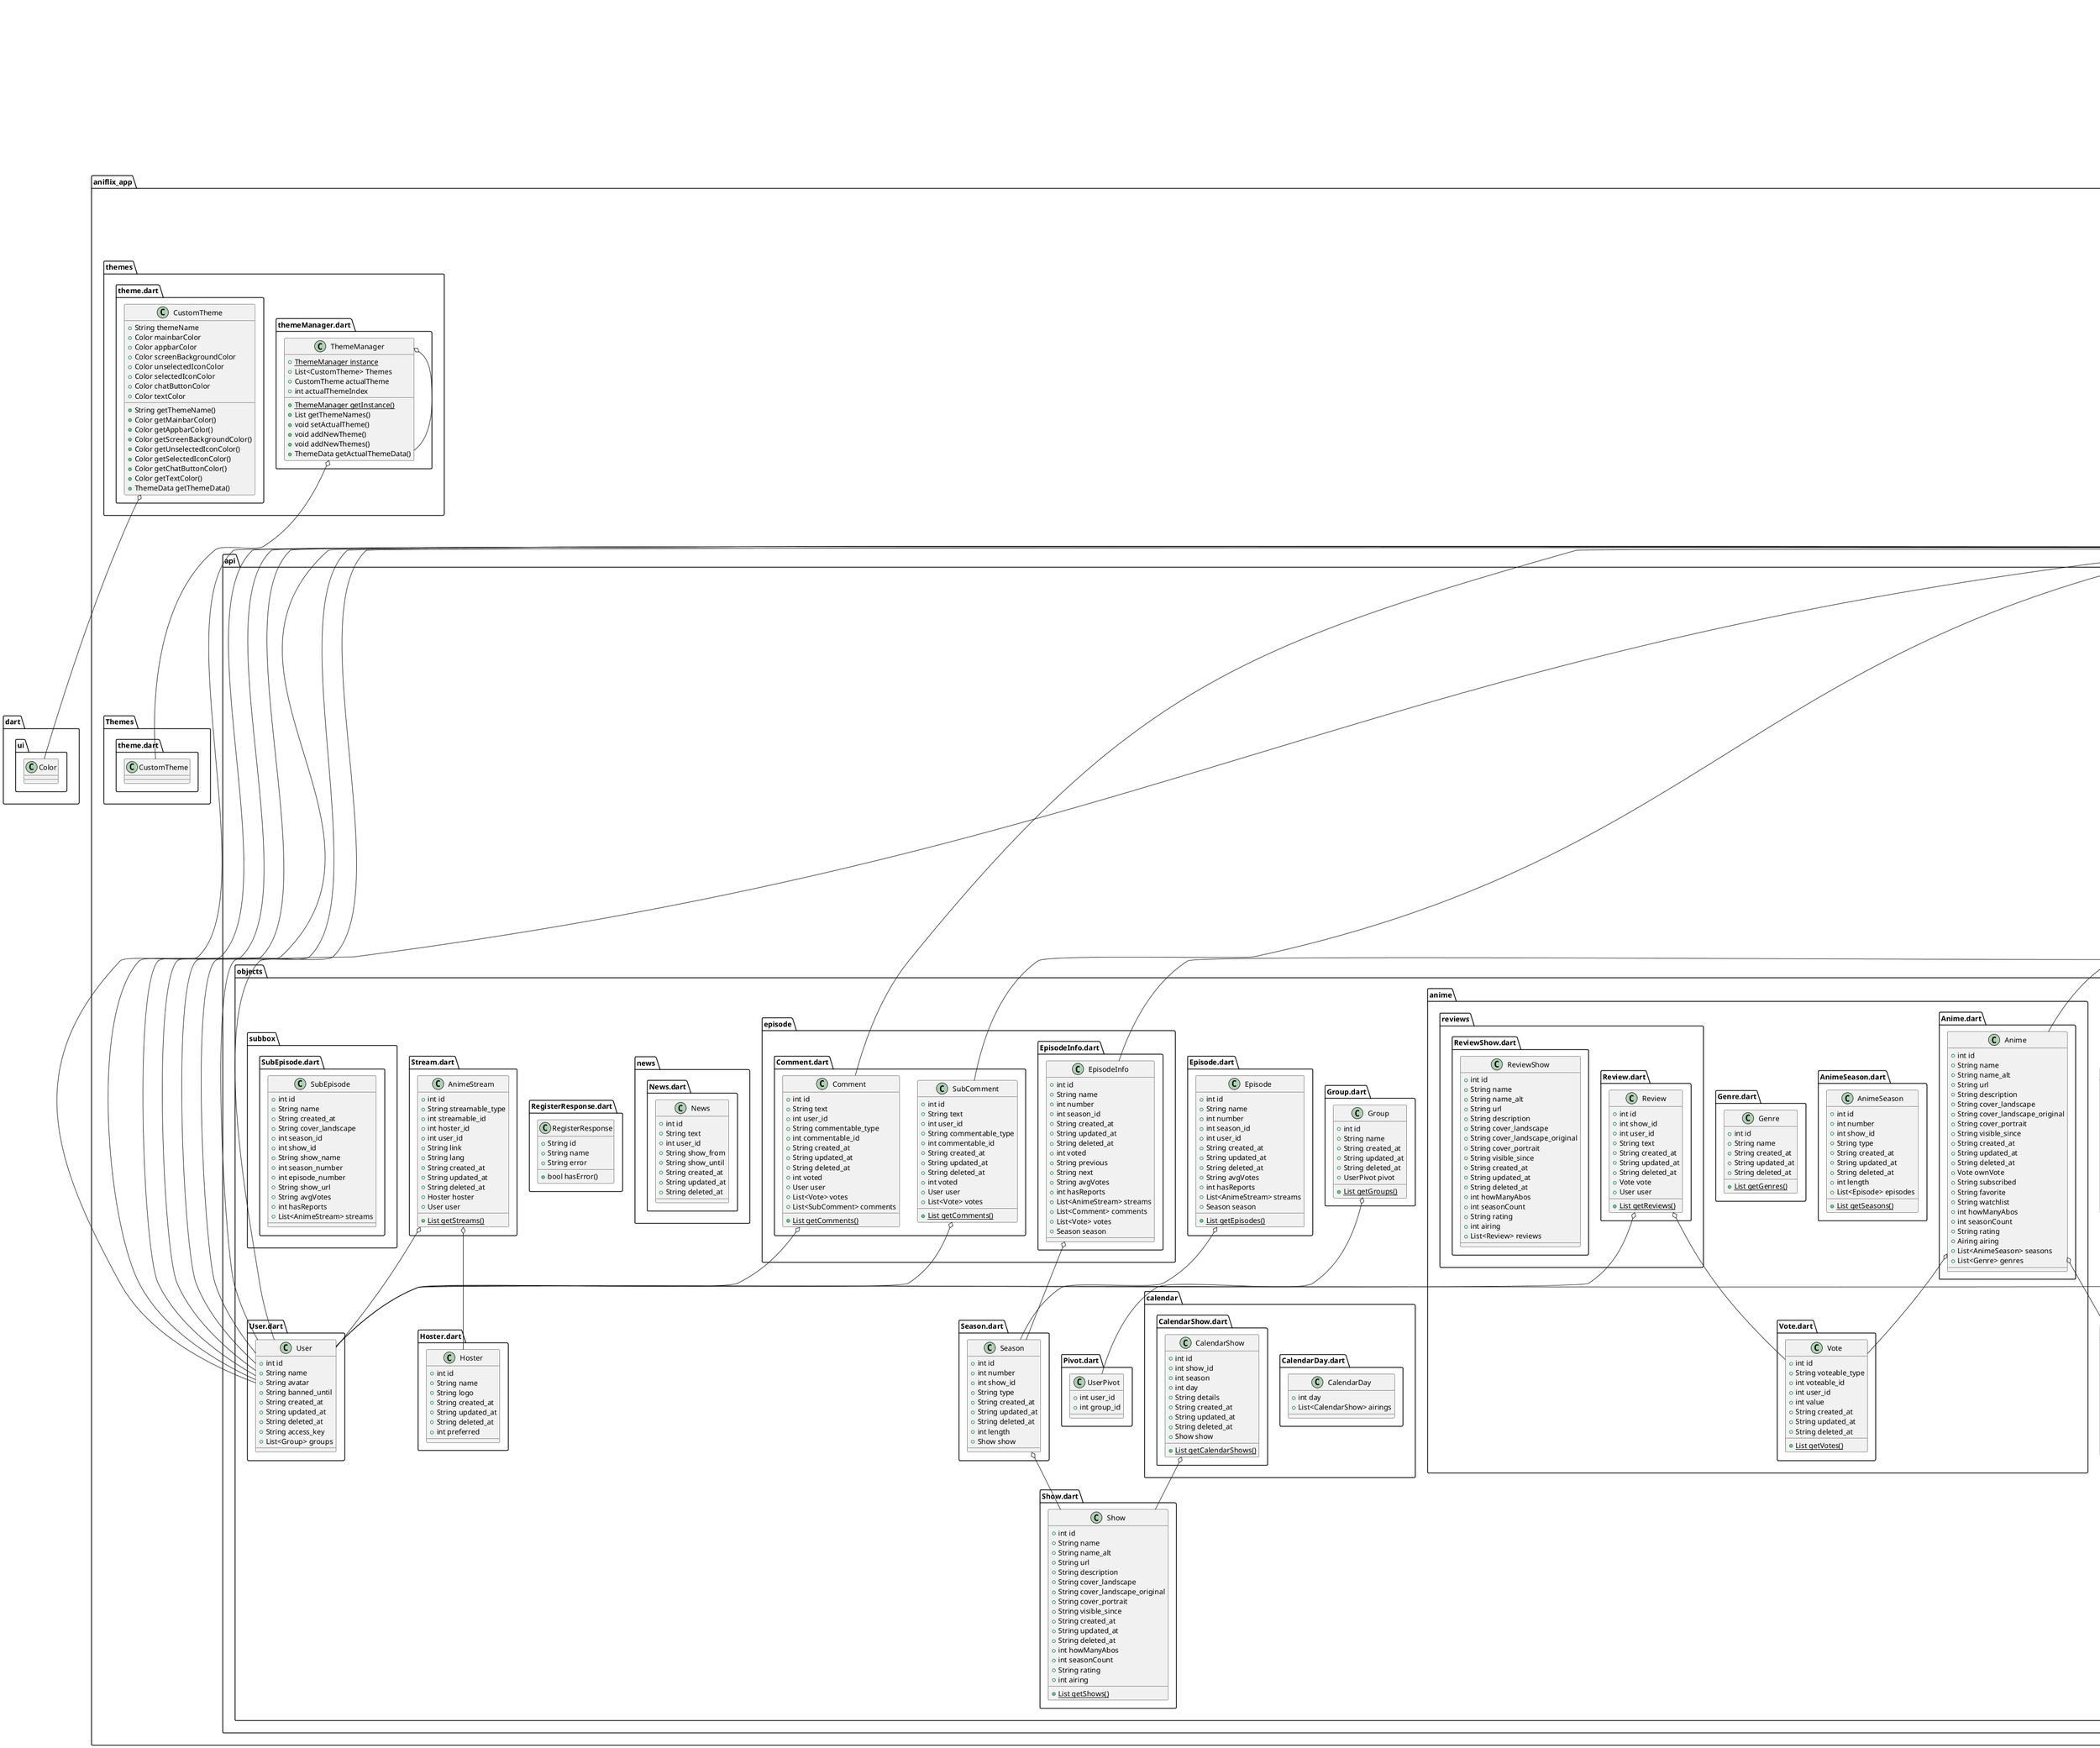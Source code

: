 @startuml
set namespaceSeparator ::

class "aniflix_app::api::APIManager.dart::APIManager" {
  {static} +LoginResponse login
  {static} +Future getNews()
  {static} +Future getCalendarData()
  {static} +Future getSubData()
  {static} +Future getAirings()
  {static} +Future getNewShows()
  {static} +Future getDiscover()
  {static} +Future getAnime()
  {static} +Future getAllShows()
  {static} +Future getAllShowsByGenres()
  {static} +Future getEpisode()
  {static} +Future getEpisodeInfo()
  {static} +Future getReviews()
  {static} +void createReview()
  {static} +Future getContinue()
  {static} +Future getHomeData()
  {static} +Future getAnimeListData()
  {static} +Future loginRequest()
  {static} +Future getUser()
  {static} +void setShowVote()
  {static} +void setEpisodeVote()
  {static} +void setCommentVote()
  {static} +void setSubscription()
  {static} +void setWatchlist()
  {static} +Future getWatchlist()
  {static} +Future getHistory()
  {static} +void setFavourite()
  {static} +Future getFavourite()
  {static} -Future _getRequest()
  {static} -Future _postRequest()
  {static} -Future _authDeleteRequest()
  {static} -Future _authPostRequest()
  {static} -Future _authGetRequest()
}

"aniflix_app::api::APIManager.dart::APIManager" o-- "aniflix_app::api::objects::LoginResponse.dart::LoginResponse"

class "aniflix_app::api::objects::Airing.dart::Airing" {
  +int id
  +int show_id
  +int season
  +int day
  +String details
  +String created_at
  +String updated_at
  +String deleted_at
}

class "aniflix_app::api::objects::allanime::genrewithshow.dart::GenreWithShows" {
  +int id
  +String name
  +String created_at
  +String updated_at
  +String deleted_at
  +List<Show> shows
}

class "aniflix_app::api::objects::anime::Anime.dart::Anime" {
  +int id
  +String name
  +String name_alt
  +String url
  +String description
  +String cover_landscape
  +String cover_landscape_original
  +String cover_portrait
  +String visible_since
  +String created_at
  +String updated_at
  +String deleted_at
  +Vote ownVote
  +String subscribed
  +String favorite
  +String watchlist
  +int howManyAbos
  +int seasonCount
  +String rating
  +Airing airing
  +List<AnimeSeason> seasons
  +List<Genre> genres
}

"aniflix_app::api::objects::anime::Anime.dart::Anime" o-- "aniflix_app::api::objects::anime::Vote.dart::Vote"
"aniflix_app::api::objects::anime::Anime.dart::Anime" o-- "aniflix_app::api::objects::Airing.dart::Airing"

class "aniflix_app::api::objects::anime::AnimeSeason.dart::AnimeSeason" {
  +int id
  +int number
  +int show_id
  +String type
  +String created_at
  +String updated_at
  +String deleted_at
  +int length
  +List<Episode> episodes
  {static} +List getSeasons()
}

class "aniflix_app::api::objects::anime::Genre.dart::Genre" {
  +int id
  +String name
  +String created_at
  +String updated_at
  +String deleted_at
  {static} +List getGenres()
}

class "aniflix_app::api::objects::anime::reviews::Review.dart::Review" {
  +int id
  +int show_id
  +int user_id
  +String text
  +String created_at
  +String updated_at
  +String deleted_at
  +Vote vote
  +User user
  {static} +List getReviews()
}

"aniflix_app::api::objects::anime::reviews::Review.dart::Review" o-- "aniflix_app::api::objects::anime::Vote.dart::Vote"
"aniflix_app::api::objects::anime::reviews::Review.dart::Review" o-- "aniflix_app::api::objects::User.dart::User"

class "aniflix_app::api::objects::anime::reviews::ReviewShow.dart::ReviewShow" {
  +int id
  +String name
  +String name_alt
  +String url
  +String description
  +String cover_landscape
  +String cover_landscape_original
  +String cover_portrait
  +String visible_since
  +String created_at
  +String updated_at
  +String deleted_at
  +int howManyAbos
  +int seasonCount
  +String rating
  +int airing
  +List<Review> reviews
}

class "aniflix_app::api::objects::anime::Vote.dart::Vote" {
  +int id
  +String voteable_type
  +int voteable_id
  +int user_id
  +int value
  +String created_at
  +String updated_at
  +String deleted_at
  {static} +List getVotes()
}

class "aniflix_app::api::objects::calendar::CalendarDay.dart::CalendarDay" {
  +int day
  +List<CalendarShow> airings
}

class "aniflix_app::api::objects::calendar::CalendarShow.dart::CalendarShow" {
  +int id
  +int show_id
  +int season
  +int day
  +String details
  +String created_at
  +String updated_at
  +String deleted_at
  +Show show
  {static} +List getCalendarShows()
}

"aniflix_app::api::objects::calendar::CalendarShow.dart::CalendarShow" o-- "aniflix_app::api::objects::Show.dart::Show"

class "aniflix_app::api::objects::episode::Comment.dart::Comment" {
  +int id
  +String text
  +int user_id
  +String commentable_type
  +int commentable_id
  +String created_at
  +String updated_at
  +String deleted_at
  +int voted
  +User user
  +List<Vote> votes
  +List<SubComment> comments
  {static} +List getComments()
}

"aniflix_app::api::objects::episode::Comment.dart::Comment" o-- "aniflix_app::api::objects::User.dart::User"

class "aniflix_app::api::objects::episode::Comment.dart::SubComment" {
  +int id
  +String text
  +int user_id
  +String commentable_type
  +int commentable_id
  +String created_at
  +String updated_at
  +String deleted_at
  +int voted
  +User user
  +List<Vote> votes
  {static} +List getComments()
}

"aniflix_app::api::objects::episode::Comment.dart::SubComment" o-- "aniflix_app::api::objects::User.dart::User"

class "aniflix_app::api::objects::episode::EpisodeInfo.dart::EpisodeInfo" {
  +int id
  +String name
  +int number
  +int season_id
  +String created_at
  +String updated_at
  +String deleted_at
  +int voted
  +String previous
  +String next
  +String avgVotes
  +int hasReports
  +List<AnimeStream> streams
  +List<Comment> comments
  +List<Vote> votes
  +Season season
}

"aniflix_app::api::objects::episode::EpisodeInfo.dart::EpisodeInfo" o-- "aniflix_app::api::objects::Season.dart::Season"

class "aniflix_app::api::objects::Episode.dart::Episode" {
  +int id
  +String name
  +int number
  +int season_id
  +int user_id
  +String created_at
  +String updated_at
  +String deleted_at
  +String avgVotes
  +int hasReports
  +List<AnimeStream> streams
  +Season season
  {static} +List getEpisodes()
}

"aniflix_app::api::objects::Episode.dart::Episode" o-- "aniflix_app::api::objects::Season.dart::Season"

class "aniflix_app::api::objects::Group.dart::Group" {
  +int id
  +String name
  +String created_at
  +String updated_at
  +String deleted_at
  +UserPivot pivot
  {static} +List getGroups()
}

"aniflix_app::api::objects::Group.dart::Group" o-- "aniflix_app::api::objects::Pivot.dart::UserPivot"

class "aniflix_app::api::objects::Hoster.dart::Hoster" {
  +int id
  +String name
  +String logo
  +String created_at
  +String updated_at
  +String deleted_at
  +int preferred
}

class "aniflix_app::api::objects::LoginResponse.dart::LoginResponse" {
  +String access_token
  +String token_type
  +int expires_in
  +String error
  +bool hasError()
}

class "aniflix_app::api::objects::news::News.dart::News" {
  +int id
  +String text
  +int user_id
  +String show_from
  +String show_until
  +String created_at
  +String updated_at
  +String deleted_at
}

class "aniflix_app::api::objects::Pivot.dart::UserPivot" {
  +int user_id
  +int group_id
}

class "aniflix_app::api::objects::RegisterResponse.dart::RegisterResponse" {
  +String id
  +String name
  +String error
  +bool hasError()
}

class "aniflix_app::api::objects::Season.dart::Season" {
  +int id
  +int number
  +int show_id
  +String type
  +String created_at
  +String updated_at
  +String deleted_at
  +int length
  +Show show
}

"aniflix_app::api::objects::Season.dart::Season" o-- "aniflix_app::api::objects::Show.dart::Show"

class "aniflix_app::api::objects::Show.dart::Show" {
  +int id
  +String name
  +String name_alt
  +String url
  +String description
  +String cover_landscape
  +String cover_landscape_original
  +String cover_portrait
  +String visible_since
  +String created_at
  +String updated_at
  +String deleted_at
  +int howManyAbos
  +int seasonCount
  +String rating
  +int airing
  {static} +List getShows()
}

class "aniflix_app::api::objects::Stream.dart::AnimeStream" {
  +int id
  +String streamable_type
  +int streamable_id
  +int hoster_id
  +int user_id
  +String link
  +String lang
  +String created_at
  +String updated_at
  +String deleted_at
  +Hoster hoster
  +User user
  {static} +List getStreams()
}

"aniflix_app::api::objects::Stream.dart::AnimeStream" o-- "aniflix_app::api::objects::Hoster.dart::Hoster"
"aniflix_app::api::objects::Stream.dart::AnimeStream" o-- "aniflix_app::api::objects::User.dart::User"

class "aniflix_app::api::objects::subbox::SubEpisode.dart::SubEpisode" {
  +int id
  +String name
  +String created_at
  +String cover_landscape
  +int season_id
  +int show_id
  +String show_name
  +int season_number
  +int episode_number
  +String show_url
  +String avgVotes
  +int hasReports
  +List<AnimeStream> streams
}

class "aniflix_app::api::objects::User.dart::User" {
  +int id
  +String name
  +String avatar
  +String banned_until
  +String created_at
  +String updated_at
  +String deleted_at
  +String access_key
  +List<Group> groups
}

class "aniflix_app::components::appbars::customappbar.dart::AniflixAppbar" {
}

"flutter::src::material::app_bar.dart::AppBar" <|-- "aniflix_app::components::appbars::customappbar.dart::AniflixAppbar"

class "aniflix_app::components::custom::comments::AnswerCommentComponent.dart::AnswerCommentComponent" {
  +User user
  +AnswerCommentComponentState createState()
}

"aniflix_app::components::custom::comments::AnswerCommentComponent.dart::AnswerCommentComponent" o-- "aniflix_app::api::objects::User.dart::User"
"flutter::src::widgets::framework.dart::StatefulWidget" <|-- "aniflix_app::components::custom::comments::AnswerCommentComponent.dart::AnswerCommentComponent"

class "aniflix_app::components::custom::comments::AnswerCommentComponent.dart::AnswerCommentComponentState" {
  +User user
  +Widget build()
}

"aniflix_app::components::custom::comments::AnswerCommentComponent.dart::AnswerCommentComponentState" o-- "aniflix_app::api::objects::User.dart::User"
"flutter::src::widgets::framework.dart::State<T>" <|-- "aniflix_app::components::custom::comments::AnswerCommentComponent.dart::AnswerCommentComponentState"

class "aniflix_app::components::custom::comments::CommentComponent.dart::CommentComponent" {
  +User user
  +EpisodeScreenState episodeState
  +CommentComponentState createState()
}

"aniflix_app::components::custom::comments::CommentComponent.dart::CommentComponent" o-- "aniflix_app::api::objects::User.dart::User"
"aniflix_app::components::custom::comments::CommentComponent.dart::CommentComponent" o-- "aniflix_app::components::screens::episode.dart::EpisodeScreenState"
"flutter::src::widgets::framework.dart::StatefulWidget" <|-- "aniflix_app::components::custom::comments::CommentComponent.dart::CommentComponent"

class "aniflix_app::components::custom::comments::CommentComponent.dart::CommentComponentState" {
  +User user
  +EpisodeScreenState episodeState
  +Widget build()
}

"aniflix_app::components::custom::comments::CommentComponent.dart::CommentComponentState" o-- "aniflix_app::api::objects::User.dart::User"
"aniflix_app::components::custom::comments::CommentComponent.dart::CommentComponentState" o-- "aniflix_app::components::screens::episode.dart::EpisodeScreenState"
"flutter::src::widgets::framework.dart::State<T>" <|-- "aniflix_app::components::custom::comments::CommentComponent.dart::CommentComponentState"

class "aniflix_app::components::custom::comments::commentContainer.dart::CommentContainer" {
  +Comment comment
  +User user
  +CommentContainerState createState()
}

"aniflix_app::components::custom::comments::commentContainer.dart::CommentContainer" o-- "aniflix_app::api::objects::episode::Comment.dart::Comment"
"aniflix_app::components::custom::comments::commentContainer.dart::CommentContainer" o-- "aniflix_app::api::objects::User.dart::User"
"flutter::src::widgets::framework.dart::StatefulWidget" <|-- "aniflix_app::components::custom::comments::commentContainer.dart::CommentContainer"

class "aniflix_app::components::custom::comments::commentContainer.dart::CommentContainerState" {
  +int id
  +String text
  +User user
  +List<SubComment> subComments
  +List<Vote> votes
  +String createdAt
  +int voted
  -String _actualVote
  +List<String> possibleVotes
  -int _numberOfUpVotes
  -int _numberOfDownVotes
  -bool _isReported
  +dynamic reports
  +User currentUser
  +dynamic getSubCommentsAsContainers()
  +dynamic report()
  +dynamic makeUpVote()
  +dynamic makeDownVote()
  +dynamic sortVotes()
  +Widget build()
}

"aniflix_app::components::custom::comments::commentContainer.dart::CommentContainerState" o-- "aniflix_app::api::objects::User.dart::User"
"flutter::src::widgets::framework.dart::State<T>" <|-- "aniflix_app::components::custom::comments::commentContainer.dart::CommentContainerState"

class "aniflix_app::components::custom::comments::SubCommentContainer.dart::SubCommentContainer" {
  +SubComment comment
  +User user
  +SubCommentContainerState createState()
}

"aniflix_app::components::custom::comments::SubCommentContainer.dart::SubCommentContainer" o-- "aniflix_app::api::objects::episode::Comment.dart::SubComment"
"aniflix_app::components::custom::comments::SubCommentContainer.dart::SubCommentContainer" o-- "aniflix_app::api::objects::User.dart::User"
"flutter::src::widgets::framework.dart::StatefulWidget" <|-- "aniflix_app::components::custom::comments::SubCommentContainer.dart::SubCommentContainer"

class "aniflix_app::components::custom::comments::SubCommentContainer.dart::SubCommentContainerState" {
  +int id
  +String text
  +User user
  +List<SubComment> subComments
  +List<Vote> votes
  +String createdAt
  +int voted
  -String _actualVote
  +List<String> possibleVotes
  -int _numberOfUpVotes
  -int _numberOfDownVotes
  -bool _isReported
  +User currentUser
  +dynamic getSubCommentsAsContainers()
  +dynamic report()
  +dynamic makeUpVote()
  +dynamic makeDownVote()
  +dynamic sortVotes()
  +Widget build()
}

"aniflix_app::components::custom::comments::SubCommentContainer.dart::SubCommentContainerState" o-- "aniflix_app::api::objects::User.dart::User"
"flutter::src::widgets::framework.dart::State<T>" <|-- "aniflix_app::components::custom::comments::SubCommentContainer.dart::SubCommentContainerState"

class "aniflix_app::components::custom::slider::slider_with_headline.dart::HeadlineSlider" {
  +String title
  +List<SliderElement> elements
  +double aspectRatio
}

"flutter::src::widgets::container.dart::Container" <|-- "aniflix_app::components::custom::slider::slider_with_headline.dart::HeadlineSlider"

class "aniflix_app::components::custom::text::highlighted_text_box.dart::HighlightedTextBox" {
}

"flutter::src::widgets::container.dart::Container" <|-- "aniflix_app::components::custom::text::highlighted_text_box.dart::HighlightedTextBox"

class "aniflix_app::components::navigationbars::mainbar.dart::AniflixNavigationbar" {
  {static} +dynamic getItems()
  +BottomNavState createState()
}

"bmnav::bmnav.dart::BottomNav" <|-- "aniflix_app::components::navigationbars::mainbar.dart::AniflixNavigationbar"

class "aniflix_app::components::navigationbars::mainbar.dart::AniflixNavState" {
  +int currentIndex
  +IconStyle iconStyle
  +LabelStyle labelStyle
  +Widget build()
  +dynamic onItemClick()
  +dynamic parseLabel()
}

"aniflix_app::components::navigationbars::mainbar.dart::AniflixNavState" o-- "bmnav::bmnav.dart::IconStyle"
"aniflix_app::components::navigationbars::mainbar.dart::AniflixNavState" o-- "bmnav::bmnav.dart::LabelStyle"
"bmnav::bmnav.dart::BottomNavState" <|-- "aniflix_app::components::navigationbars::mainbar.dart::AniflixNavState"

class "aniflix_app::components::navigationbars::mainbar.dart::AniflixNavItem" {
  +Key key
  +bool selected
  +Widget build()
}

"aniflix_app::components::navigationbars::mainbar.dart::AniflixNavItem" o-- "flutter::src::foundation::key.dart::Key"
"bmnav::bmnav.dart::BMNavItem" <|-- "aniflix_app::components::navigationbars::mainbar.dart::AniflixNavItem"

class "aniflix_app::components::screens::anime.dart::AnimeScreen" {
  +dynamic name
  +MainWidgetState state
  +AnimeScreenState createState()
}

"aniflix_app::components::screens::anime.dart::AnimeScreen" o-- "aniflix_app::main.dart::MainWidgetState"
"flutter::src::widgets::framework.dart::StatefulWidget" <|-- "aniflix_app::components::screens::anime.dart::AnimeScreen"

class "aniflix_app::components::screens::anime.dart::AnimeScreenState" {
  +MainWidgetState state
  +Future<Anime> anime
  +List<TextboxSliderElement> test
  +List<String> genreNames
  -bool _isSubscribed
  -int _actualSeason
  -bool _isInWatchlist
  -bool _isFavorite
  -bool _useData
  +dynamic toggleSubButton()
  +dynamic changeSeason()
  +dynamic addToWatchlist()
  +dynamic addAsFavorite()
  +Widget build()
}

"aniflix_app::components::screens::anime.dart::AnimeScreenState" o-- "aniflix_app::main.dart::MainWidgetState"
"flutter::src::widgets::framework.dart::State<T>" <|-- "aniflix_app::components::screens::anime.dart::AnimeScreenState"

class "aniflix_app::components::screens::anime.dart::AnimeInfo" {
  +Anime anime
  +Widget build()
}

"aniflix_app::components::screens::anime.dart::AnimeInfo" o-- "aniflix_app::api::objects::anime::Anime.dart::Anime"
"flutter::src::widgets::container.dart::Container" <|-- "aniflix_app::components::screens::anime.dart::AnimeInfo"

class "aniflix_app::components::screens::anime.dart::AnimeDescription" {
  +String description
  +Widget build()
}

"flutter::src::widgets::container.dart::Container" <|-- "aniflix_app::components::screens::anime.dart::AnimeDescription"

class "aniflix_app::components::screens::anime.dart::GetSeasonsAsDropdownList" {
  +int seasonCount
  +List<AnimeSeason> seasons
  +List getItems()
}

class "aniflix_app::components::screens::anime.dart::EpisodeList" {
  +List getEpisodesAsList()
}

"flutter::src::widgets::container.dart::Container" <|-- "aniflix_app::components::screens::anime.dart::EpisodeList"

class "aniflix_app::components::screens::animelist.dart::AnimeListData" {
  +List<Show> allShows
  +List<GenreWithShows> allShowsWithGenres
}

class "aniflix_app::components::screens::animelist.dart::AnimeList" {
  +MainWidgetState state
  +AnimeListState createState()
}

"aniflix_app::components::screens::animelist.dart::AnimeList" o-- "aniflix_app::main.dart::MainWidgetState"
"flutter::src::widgets::framework.dart::StatefulWidget" <|-- "aniflix_app::components::screens::animelist.dart::AnimeList"

class "aniflix_app::components::screens::animelist.dart::AnimeListState" {
  +MainWidgetState state
  +Future<AnimeListData> animeListData
  +List<String> filterCriteria
  -bool _onlyAiring
  -int _actualFilterCriteria
  +List<Widget> sortedGenre
  +List<Widget> sortedAZ
  +List<Widget> sortedBewertung
  +List<Widget> sortedAbos
  +List<Widget> sortedGenreAiring
  +List<Widget> sortedAZAiring
  +List<Widget> sortedBewertungAiring
  +List<Widget> sortedAbosAiring
  -List<Widget> _actualSortedAnimeList
  +dynamic changeCheckbox()
  +dynamic changeActualFilterCriteria()
  +dynamic updateAnimeList()
  +Widget build()
  +List getFilterCriteriaAsDropdownList()
  +List getAllAnimeAsSortedList()
}

"aniflix_app::components::screens::animelist.dart::AnimeListState" o-- "aniflix_app::main.dart::MainWidgetState"
"flutter::src::widgets::framework.dart::State<T>" <|-- "aniflix_app::components::screens::animelist.dart::AnimeListState"

class "aniflix_app::components::screens::calendar.dart::Calendar" {
  +MainWidgetState state
  +Future<List<CalendarDay>> calendarData
  +List<SliderElement> monday
  +List<SliderElement> tuesday
  +List<SliderElement> wednesday
  +List<SliderElement> thursday
  +List<SliderElement> friday
  +List<SliderElement> saturday
  +List<SliderElement> sunday
  +Widget build()
}

"aniflix_app::components::screens::calendar.dart::Calendar" o-- "aniflix_app::main.dart::MainWidgetState"
"flutter::src::widgets::framework.dart::StatelessWidget" <|-- "aniflix_app::components::screens::calendar.dart::Calendar"

class "aniflix_app::components::screens::episode.dart::EpisodeScreen" {
  +MainWidgetState state
  +String name
  +int season
  +int number
  +EpisodeScreenState createState()
}

"aniflix_app::components::screens::episode.dart::EpisodeScreen" o-- "aniflix_app::main.dart::MainWidgetState"
"flutter::src::widgets::framework.dart::StatefulWidget" <|-- "aniflix_app::components::screens::episode.dart::EpisodeScreen"

class "aniflix_app::components::screens::episode.dart::EpisodeScreenState" {
  +MainWidgetState mainState
  +List<String> languages
  -List<AnimeStream> _links
  -int _language
  -int _hoster
  -String _stream
  -List<DropdownMenuItem<int>> _streams
  -List<String> _hosters
  -bool _isReported
  +List<String> possibleVotes
  -String _actualVote
  -int _numberOfUpVotes
  -int _numberOfDownVotes
  +Future<LoadInfo> episodeInfo
  +List<Comment> commentList
  +dynamic setLanguage()
  +dynamic changeHoster()
  +dynamic updateStream()
  +dynamic report()
  +dynamic makeUpVote()
  +dynamic makeDownVote()
  +dynamic updateEpisodeData()
  +int startState()
  +dynamic addComment()
  +Widget build()
}

"aniflix_app::components::screens::episode.dart::EpisodeScreenState" o-- "aniflix_app::main.dart::MainWidgetState"
"flutter::src::widgets::framework.dart::State<T>" <|-- "aniflix_app::components::screens::episode.dart::EpisodeScreenState"

class "aniflix_app::components::screens::episode.dart::GetStreamsAsDropdownList" {
  +List<AnimeStream> hosters
  +List<DropdownMenuItem<int>> namelist
  +List<AnimeStream> streams
  +List<String> languages
  +int language
  +List getItems()
  +List getHosters()
  +List getStreams()
}

class "aniflix_app::components::screens::episode.dart::GetLanguagesAsDropdownList" {
  +List<AnimeStream> streams
  +List getItems()
}

class "aniflix_app::components::screens::episode.dart::LoadInfo" {
  +User user
  +EpisodeInfo episodeInfo
}

"aniflix_app::components::screens::episode.dart::LoadInfo" o-- "aniflix_app::api::objects::User.dart::User"
"aniflix_app::components::screens::episode.dart::LoadInfo" o-- "aniflix_app::api::objects::episode::EpisodeInfo.dart::EpisodeInfo"

class "aniflix_app::components::screens::favoriten.dart::Favoriten" {
  +Widget build()
}

"flutter::src::widgets::framework.dart::StatelessWidget" <|-- "aniflix_app::components::screens::favoriten.dart::Favoriten"

class "aniflix_app::components::screens::home.dart::Homedata" {
  +List<SliderElement> continues
  +List<SliderElement> airings
  +List<SliderElement> newshows
  +List<SliderElement> discover
}

class "aniflix_app::components::screens::home.dart::Home" {
  +Future<Homedata> homedata
  +Widget build()
}

"flutter::src::widgets::framework.dart::StatelessWidget" <|-- "aniflix_app::components::screens::home.dart::Home"

class "aniflix_app::components::screens::login.dart::Login" {
  +MainWidgetState state
  +TextEditingController emailController
  +TextEditingController passwortController
  +Widget build()
  -dynamic _launchURL()
  +void resetTextController()
  +void showErrorDialog()
}

"aniflix_app::components::screens::login.dart::Login" o-- "aniflix_app::main.dart::MainWidgetState"
"aniflix_app::components::screens::login.dart::Login" o-- "flutter::src::widgets::editable_text.dart::TextEditingController"
"flutter::src::widgets::framework.dart::StatelessWidget" <|-- "aniflix_app::components::screens::login.dart::Login"

class "aniflix_app::components::screens::news.dart::NewsPage" {
  +Future<List<News>> news
  +Widget build()
  +List getNotificationsAsList()
}

"flutter::src::widgets::framework.dart::StatelessWidget" <|-- "aniflix_app::components::screens::news.dart::NewsPage"

class "aniflix_app::components::screens::profil.dart::Profil" {
  +Widget build()
}

"flutter::src::widgets::framework.dart::StatelessWidget" <|-- "aniflix_app::components::screens::profil.dart::Profil"

class "aniflix_app::components::screens::register.dart::Register" {
  +MainWidgetState state
  +TextEditingController usernameController
  +TextEditingController emailController
  +TextEditingController passwortController
  +TextEditingController passwortWiederholenController
  +Widget build()
  +void resetTextController()
}

"aniflix_app::components::screens::register.dart::Register" o-- "aniflix_app::main.dart::MainWidgetState"
"aniflix_app::components::screens::register.dart::Register" o-- "flutter::src::widgets::editable_text.dart::TextEditingController"
"flutter::src::widgets::framework.dart::StatelessWidget" <|-- "aniflix_app::components::screens::register.dart::Register"

class "aniflix_app::components::screens::settings.dart::Settings" {
  +MainWidgetState state
  +Widget build()
}

"aniflix_app::components::screens::settings.dart::Settings" o-- "aniflix_app::main.dart::MainWidgetState"
"flutter::src::widgets::framework.dart::StatelessWidget" <|-- "aniflix_app::components::screens::settings.dart::Settings"

class "aniflix_app::components::screens::subbox.dart::SubBox" {
  +Future<List<SubEpisode>> episodes
  +List<HeadlineSlider> days
  +List<List<SliderElement>> lists
  +dynamic getDays()
  +Widget build()
}

"flutter::src::widgets::framework.dart::StatelessWidget" <|-- "aniflix_app::components::screens::subbox.dart::SubBox"

class "aniflix_app::components::screens::verlauf.dart::Verlauf" {
  +Widget build()
}

"flutter::src::widgets::framework.dart::StatelessWidget" <|-- "aniflix_app::components::screens::verlauf.dart::Verlauf"

class "aniflix_app::components::screens::watchlist.dart::Watchlist" {
  +Widget build()
}

"flutter::src::widgets::framework.dart::StatelessWidget" <|-- "aniflix_app::components::screens::watchlist.dart::Watchlist"

class "aniflix_app::components::slider::carousel::AnimeCarousel.dart::AnimeCarousel" {
}

"carousel_slider::carousel_slider.dart::CarouselSlider" <|-- "aniflix_app::components::slider::carousel::AnimeCarousel.dart::AnimeCarousel"

class "aniflix_app::components::slider::carousel::TextBoxCarousel.dart::TextboxCarousel" {
}

"carousel_slider::carousel_slider.dart::CarouselSlider" <|-- "aniflix_app::components::slider::carousel::TextBoxCarousel.dart::TextboxCarousel"

class "aniflix_app::components::slider::SliderElement.dart::SliderElement" {
  +void Function() onTap
  +String name
  +String description
  +String image
}

"aniflix_app::components::slider::SliderElement.dart::SliderElement" o-- "flutter::src::gestures::tap.dart::void Function()"
"flutter::src::widgets::container.dart::Container" <|-- "aniflix_app::components::slider::SliderElement.dart::SliderElement"

class "aniflix_app::components::slider::TextboxSliderElement.dart::TextboxSliderElement" {
}

"flutter::src::widgets::container.dart::Container" <|-- "aniflix_app::components::slider::TextboxSliderElement.dart::TextboxSliderElement"

class "aniflix_app::main.dart::App" {
  +_AppState createState()
  {static} +void setTheme()
}

"flutter::src::widgets::framework.dart::StatefulWidget" <|-- "aniflix_app::main.dart::App"

class "aniflix_app::main.dart::_AppState" {
  -ThemeData _theme
  +Widget build()
}

"aniflix_app::main.dart::_AppState" o-- "flutter::src::material::theme_data.dart::ThemeData"
"flutter::src::widgets::framework.dart::State<T>" <|-- "aniflix_app::main.dart::_AppState"

class "aniflix_app::main.dart::MainWidget" {
  {static} +MainWidgetState of()
  +MainWidgetState createState()
}

"flutter::src::widgets::framework.dart::StatefulWidget" <|-- "aniflix_app::main.dart::MainWidget"

class "aniflix_app::main.dart::MainWidgetState" {
  +PageStorageBucket bucket
  -Widget _screen
  +int index
  +Future<SharedPreferences> sharedPreferencesData
  +dynamic changePage()
  +Widget build()
  +dynamic showChat()
}

"aniflix_app::main.dart::MainWidgetState" o-- "flutter::src::widgets::page_storage.dart::PageStorageBucket"
"aniflix_app::main.dart::MainWidgetState" o-- "flutter::src::widgets::framework.dart::Widget"
"flutter::src::widgets::framework.dart::State<T>" <|-- "aniflix_app::main.dart::MainWidgetState"

class "aniflix_app::themes::theme.dart::CustomTheme" {
  +String themeName
  +Color mainbarColor
  +Color appbarColor
  +Color screenBackgroundColor
  +Color unselectedIconColor
  +Color selectedIconColor
  +Color chatButtonColor
  +Color textColor
  +String getThemeName()
  +Color getMainbarColor()
  +Color getAppbarColor()
  +Color getScreenBackgroundColor()
  +Color getUnselectedIconColor()
  +Color getSelectedIconColor()
  +Color getChatButtonColor()
  +Color getTextColor()
  +ThemeData getThemeData()
}

"aniflix_app::themes::theme.dart::CustomTheme" o-- "dart::ui::Color"

class "aniflix_app::themes::themeManager.dart::ThemeManager" {
  {static} +ThemeManager instance
  +List<CustomTheme> Themes
  +CustomTheme actualTheme
  +int actualThemeIndex
  {static} +ThemeManager getInstance()
  +List getThemeNames()
  +void setActualTheme()
  +void addNewTheme()
  +void addNewThemes()
  +ThemeData getActualThemeData()
}

"aniflix_app::themes::themeManager.dart::ThemeManager" o-- "aniflix_app::themes::themeManager.dart::ThemeManager"
"aniflix_app::themes::themeManager.dart::ThemeManager" o-- "aniflix_app::Themes::theme.dart::CustomTheme"


@enduml
